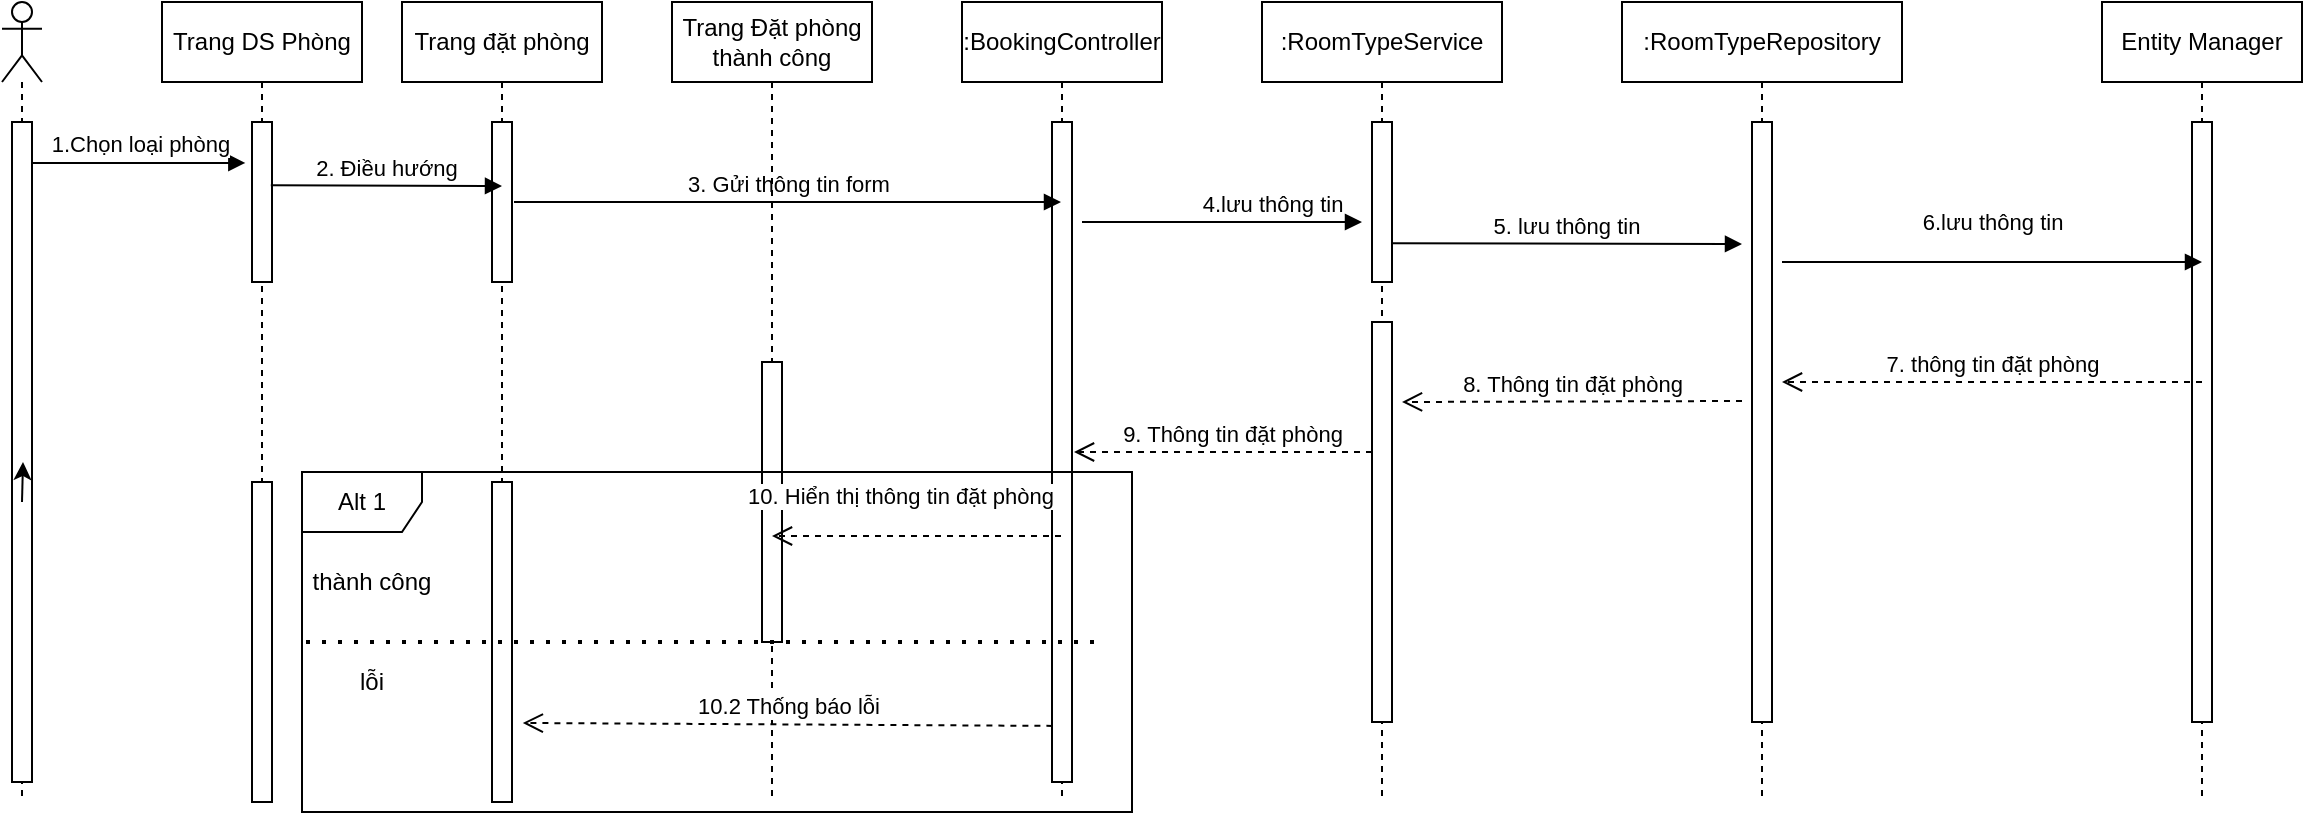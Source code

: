 <mxfile version="14.9.8" type="device"><diagram id="kgpKYQtTHZ0yAKxKKP6v" name="Page-1"><mxGraphModel dx="1038" dy="532" grid="1" gridSize="10" guides="1" tooltips="1" connect="1" arrows="1" fold="1" page="1" pageScale="1" pageWidth="850" pageHeight="1100" math="0" shadow="0"><root><mxCell id="0"/><mxCell id="1" parent="0"/><mxCell id="NRFZimVHU-gBE936pIQM-1" value="" style="shape=umlLifeline;participant=umlActor;perimeter=lifelinePerimeter;whiteSpace=wrap;html=1;container=1;collapsible=0;recursiveResize=0;verticalAlign=top;spacingTop=36;outlineConnect=0;" vertex="1" parent="1"><mxGeometry x="40" y="40" width="20" height="400" as="geometry"/></mxCell><mxCell id="NRFZimVHU-gBE936pIQM-3" value=":BookingController" style="shape=umlLifeline;perimeter=lifelinePerimeter;whiteSpace=wrap;html=1;container=1;collapsible=0;recursiveResize=0;outlineConnect=0;" vertex="1" parent="1"><mxGeometry x="520" y="40" width="100" height="400" as="geometry"/></mxCell><mxCell id="NRFZimVHU-gBE936pIQM-4" value="" style="html=1;points=[];perimeter=orthogonalPerimeter;" vertex="1" parent="NRFZimVHU-gBE936pIQM-3"><mxGeometry x="45" y="60" width="10" height="330" as="geometry"/></mxCell><mxCell id="NRFZimVHU-gBE936pIQM-5" value=":RoomTypeService" style="shape=umlLifeline;perimeter=lifelinePerimeter;whiteSpace=wrap;html=1;container=1;collapsible=0;recursiveResize=0;outlineConnect=0;" vertex="1" parent="1"><mxGeometry x="670" y="40" width="120" height="400" as="geometry"/></mxCell><mxCell id="NRFZimVHU-gBE936pIQM-6" value=":RoomTypeRepository" style="shape=umlLifeline;perimeter=lifelinePerimeter;whiteSpace=wrap;html=1;container=1;collapsible=0;recursiveResize=0;outlineConnect=0;" vertex="1" parent="1"><mxGeometry x="850" y="40" width="140" height="400" as="geometry"/></mxCell><mxCell id="NRFZimVHU-gBE936pIQM-7" value="Entity Manager" style="shape=umlLifeline;perimeter=lifelinePerimeter;whiteSpace=wrap;html=1;container=1;collapsible=0;recursiveResize=0;outlineConnect=0;" vertex="1" parent="1"><mxGeometry x="1090" y="40" width="100" height="400" as="geometry"/></mxCell><mxCell id="NRFZimVHU-gBE936pIQM-8" value="" style="html=1;points=[];perimeter=orthogonalPerimeter;" vertex="1" parent="NRFZimVHU-gBE936pIQM-7"><mxGeometry x="45" y="60" width="10" height="300" as="geometry"/></mxCell><mxCell id="NRFZimVHU-gBE936pIQM-9" value="Trang DS Phòng" style="shape=umlLifeline;perimeter=lifelinePerimeter;whiteSpace=wrap;html=1;container=1;collapsible=0;recursiveResize=0;outlineConnect=0;" vertex="1" parent="1"><mxGeometry x="120" y="40" width="100" height="400" as="geometry"/></mxCell><mxCell id="NRFZimVHU-gBE936pIQM-10" value="" style="html=1;points=[];perimeter=orthogonalPerimeter;" vertex="1" parent="NRFZimVHU-gBE936pIQM-9"><mxGeometry x="45" y="60" width="10" height="80" as="geometry"/></mxCell><mxCell id="NRFZimVHU-gBE936pIQM-12" value="Trang đặt phòng" style="shape=umlLifeline;perimeter=lifelinePerimeter;whiteSpace=wrap;html=1;container=1;collapsible=0;recursiveResize=0;outlineConnect=0;" vertex="1" parent="1"><mxGeometry x="240" y="40" width="100" height="400" as="geometry"/></mxCell><mxCell id="NRFZimVHU-gBE936pIQM-39" value="" style="html=1;points=[];perimeter=orthogonalPerimeter;" vertex="1" parent="NRFZimVHU-gBE936pIQM-12"><mxGeometry x="45" y="60" width="10" height="80" as="geometry"/></mxCell><mxCell id="NRFZimVHU-gBE936pIQM-13" value="&lt;blockquote style=&quot;margin: 0 0 0 40px ; border: none ; padding: 0px&quot;&gt;4.lưu thông tin&lt;/blockquote&gt;" style="html=1;verticalAlign=bottom;endArrow=block;align=center;" edge="1" parent="1"><mxGeometry x="0.071" width="80" relative="1" as="geometry"><mxPoint x="580" y="150" as="sourcePoint"/><mxPoint x="720" y="150" as="targetPoint"/><Array as="points"><mxPoint x="640" y="150"/></Array><mxPoint as="offset"/></mxGeometry></mxCell><mxCell id="NRFZimVHU-gBE936pIQM-14" value="" style="html=1;points=[];perimeter=orthogonalPerimeter;" vertex="1" parent="1"><mxGeometry x="725" y="100" width="10" height="80" as="geometry"/></mxCell><mxCell id="NRFZimVHU-gBE936pIQM-15" value="5. lưu thông tin" style="html=1;verticalAlign=bottom;endArrow=block;exitX=1;exitY=0.758;exitDx=0;exitDy=0;exitPerimeter=0;" edge="1" parent="1" source="NRFZimVHU-gBE936pIQM-14"><mxGeometry width="80" relative="1" as="geometry"><mxPoint x="875" y="160" as="sourcePoint"/><mxPoint x="910" y="161" as="targetPoint"/></mxGeometry></mxCell><mxCell id="NRFZimVHU-gBE936pIQM-16" value="" style="html=1;points=[];perimeter=orthogonalPerimeter;" vertex="1" parent="1"><mxGeometry x="915" y="100" width="10" height="300" as="geometry"/></mxCell><mxCell id="NRFZimVHU-gBE936pIQM-17" value="&lt;p style=&quot;text-align: left&quot;&gt;6.lưu thông tin&lt;/p&gt;" style="html=1;verticalAlign=bottom;endArrow=block;" edge="1" parent="1"><mxGeometry width="80" relative="1" as="geometry"><mxPoint x="930" y="170" as="sourcePoint"/><mxPoint x="1140" y="170" as="targetPoint"/><mxPoint as="offset"/></mxGeometry></mxCell><mxCell id="NRFZimVHU-gBE936pIQM-19" value="" style="html=1;points=[];perimeter=orthogonalPerimeter;" vertex="1" parent="1"><mxGeometry x="725" y="200" width="10" height="200" as="geometry"/></mxCell><mxCell id="NRFZimVHU-gBE936pIQM-21" value="7. thông tin đặt phòng" style="html=1;verticalAlign=bottom;endArrow=open;dashed=1;endSize=8;" edge="1" parent="1"><mxGeometry relative="1" as="geometry"><mxPoint x="1140" y="230" as="sourcePoint"/><mxPoint x="930" y="230" as="targetPoint"/></mxGeometry></mxCell><mxCell id="NRFZimVHU-gBE936pIQM-22" value="8. Thông tin đặt phòng" style="html=1;verticalAlign=bottom;endArrow=open;dashed=1;endSize=8;" edge="1" parent="1"><mxGeometry relative="1" as="geometry"><mxPoint x="910" y="239.5" as="sourcePoint"/><mxPoint x="740" y="240" as="targetPoint"/></mxGeometry></mxCell><mxCell id="NRFZimVHU-gBE936pIQM-25" value="9. Thông tin đặt phòng" style="html=1;verticalAlign=bottom;endArrow=open;dashed=1;endSize=8;" edge="1" parent="1" source="NRFZimVHU-gBE936pIQM-19"><mxGeometry x="-0.053" relative="1" as="geometry"><mxPoint x="725" y="330" as="sourcePoint"/><mxPoint x="576" y="265" as="targetPoint"/><mxPoint as="offset"/><Array as="points"><mxPoint x="650" y="265"/></Array></mxGeometry></mxCell><mxCell id="NRFZimVHU-gBE936pIQM-26" value="" style="html=1;points=[];perimeter=orthogonalPerimeter;" vertex="1" parent="1"><mxGeometry x="165" y="280" width="10" height="160" as="geometry"/></mxCell><mxCell id="NRFZimVHU-gBE936pIQM-29" value="" style="html=1;points=[];perimeter=orthogonalPerimeter;" vertex="1" parent="1"><mxGeometry x="285" y="280" width="10" height="160" as="geometry"/></mxCell><mxCell id="NRFZimVHU-gBE936pIQM-30" value="" style="html=1;points=[];perimeter=orthogonalPerimeter;" vertex="1" parent="1"><mxGeometry x="45" y="100" width="10" height="330" as="geometry"/></mxCell><mxCell id="NRFZimVHU-gBE936pIQM-31" value="1.Chọn loại phòng" style="html=1;verticalAlign=bottom;endArrow=block;entryX=-0.333;entryY=0.256;entryDx=0;entryDy=0;entryPerimeter=0;" edge="1" parent="1" source="NRFZimVHU-gBE936pIQM-30" target="NRFZimVHU-gBE936pIQM-10"><mxGeometry width="80" relative="1" as="geometry"><mxPoint x="70" y="120" as="sourcePoint"/><mxPoint x="130" y="120" as="targetPoint"/></mxGeometry></mxCell><mxCell id="NRFZimVHU-gBE936pIQM-44" style="edgeStyle=orthogonalEdgeStyle;rounded=0;orthogonalLoop=1;jettySize=auto;html=1;" edge="1" parent="1" target="NRFZimVHU-gBE936pIQM-1"><mxGeometry relative="1" as="geometry"><mxPoint x="50" y="290" as="sourcePoint"/></mxGeometry></mxCell><mxCell id="NRFZimVHU-gBE936pIQM-38" value="2. Điều hướng" style="html=1;verticalAlign=bottom;endArrow=block;exitX=0.94;exitY=0.395;exitDx=0;exitDy=0;exitPerimeter=0;" edge="1" parent="1" source="NRFZimVHU-gBE936pIQM-10"><mxGeometry width="80" relative="1" as="geometry"><mxPoint x="180" y="140" as="sourcePoint"/><mxPoint x="290" y="132" as="targetPoint"/></mxGeometry></mxCell><mxCell id="NRFZimVHU-gBE936pIQM-41" value="3. Gửi thông tin form" style="html=1;verticalAlign=bottom;endArrow=block;" edge="1" parent="1" target="NRFZimVHU-gBE936pIQM-3"><mxGeometry width="80" relative="1" as="geometry"><mxPoint x="296" y="140" as="sourcePoint"/><mxPoint x="422" y="142" as="targetPoint"/></mxGeometry></mxCell><mxCell id="NRFZimVHU-gBE936pIQM-43" value="Trang Đặt phòng thành công" style="shape=umlLifeline;perimeter=lifelinePerimeter;whiteSpace=wrap;html=1;container=1;collapsible=0;recursiveResize=0;outlineConnect=0;" vertex="1" parent="1"><mxGeometry x="375" y="40" width="100" height="400" as="geometry"/></mxCell><mxCell id="NRFZimVHU-gBE936pIQM-45" value="" style="html=1;points=[];perimeter=orthogonalPerimeter;" vertex="1" parent="1"><mxGeometry x="420" y="220" width="10" height="140" as="geometry"/></mxCell><mxCell id="NRFZimVHU-gBE936pIQM-46" value="10. Hiển thị thông tin đặt phòng" style="html=1;verticalAlign=bottom;endArrow=open;dashed=1;endSize=8;" edge="1" parent="1" source="NRFZimVHU-gBE936pIQM-3"><mxGeometry x="0.123" y="-11" relative="1" as="geometry"><mxPoint x="520" y="270" as="sourcePoint"/><mxPoint x="425" y="307" as="targetPoint"/><mxPoint as="offset"/></mxGeometry></mxCell><mxCell id="NRFZimVHU-gBE936pIQM-47" value="Alt 1" style="shape=umlFrame;whiteSpace=wrap;html=1;" vertex="1" parent="1"><mxGeometry x="190" y="275" width="415" height="170" as="geometry"/></mxCell><mxCell id="NRFZimVHU-gBE936pIQM-48" value="" style="endArrow=none;dashed=1;html=1;dashPattern=1 3;strokeWidth=2;" edge="1" parent="1"><mxGeometry width="50" height="50" relative="1" as="geometry"><mxPoint x="192" y="360" as="sourcePoint"/><mxPoint x="590" y="360" as="targetPoint"/></mxGeometry></mxCell><mxCell id="NRFZimVHU-gBE936pIQM-49" value="thành công" style="text;html=1;strokeColor=none;fillColor=none;align=center;verticalAlign=middle;whiteSpace=wrap;rounded=0;" vertex="1" parent="1"><mxGeometry x="165" y="320" width="120" height="20" as="geometry"/></mxCell><mxCell id="NRFZimVHU-gBE936pIQM-51" value="lỗi" style="text;html=1;strokeColor=none;fillColor=none;align=center;verticalAlign=middle;whiteSpace=wrap;rounded=0;" vertex="1" parent="1"><mxGeometry x="165" y="370" width="120" height="20" as="geometry"/></mxCell><mxCell id="NRFZimVHU-gBE936pIQM-52" value="10.2 Thống báo lỗi" style="html=1;verticalAlign=bottom;endArrow=open;dashed=1;endSize=8;exitX=0.02;exitY=0.915;exitDx=0;exitDy=0;exitPerimeter=0;entryX=1.54;entryY=0.753;entryDx=0;entryDy=0;entryPerimeter=0;" edge="1" parent="1" source="NRFZimVHU-gBE936pIQM-4" target="NRFZimVHU-gBE936pIQM-29"><mxGeometry relative="1" as="geometry"><mxPoint x="520" y="270" as="sourcePoint"/><mxPoint x="440" y="270" as="targetPoint"/></mxGeometry></mxCell></root></mxGraphModel></diagram></mxfile>